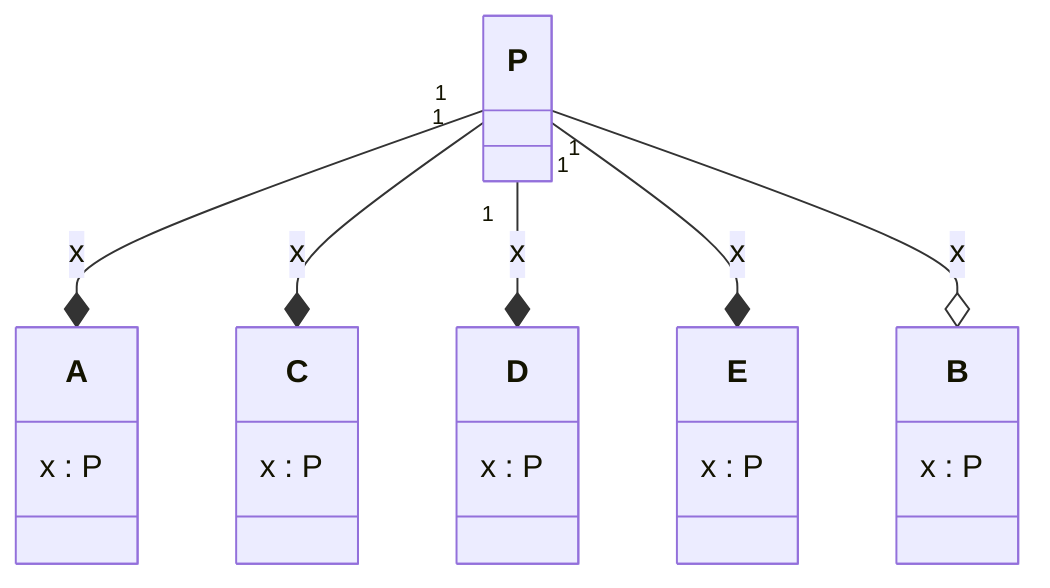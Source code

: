 classDiagram
  class A {
    x : P
  }
  class B {
    x : P
  }
  class C {
    x : P
  }
  class D {
    x : P
  }
  class E {
    x : P
  }
  class P {
  }
  P "1" --* A : x
  P "1" --* C : x
  P "1" --* D : x
  P "1" --* E : x
  P "1" --o B : x